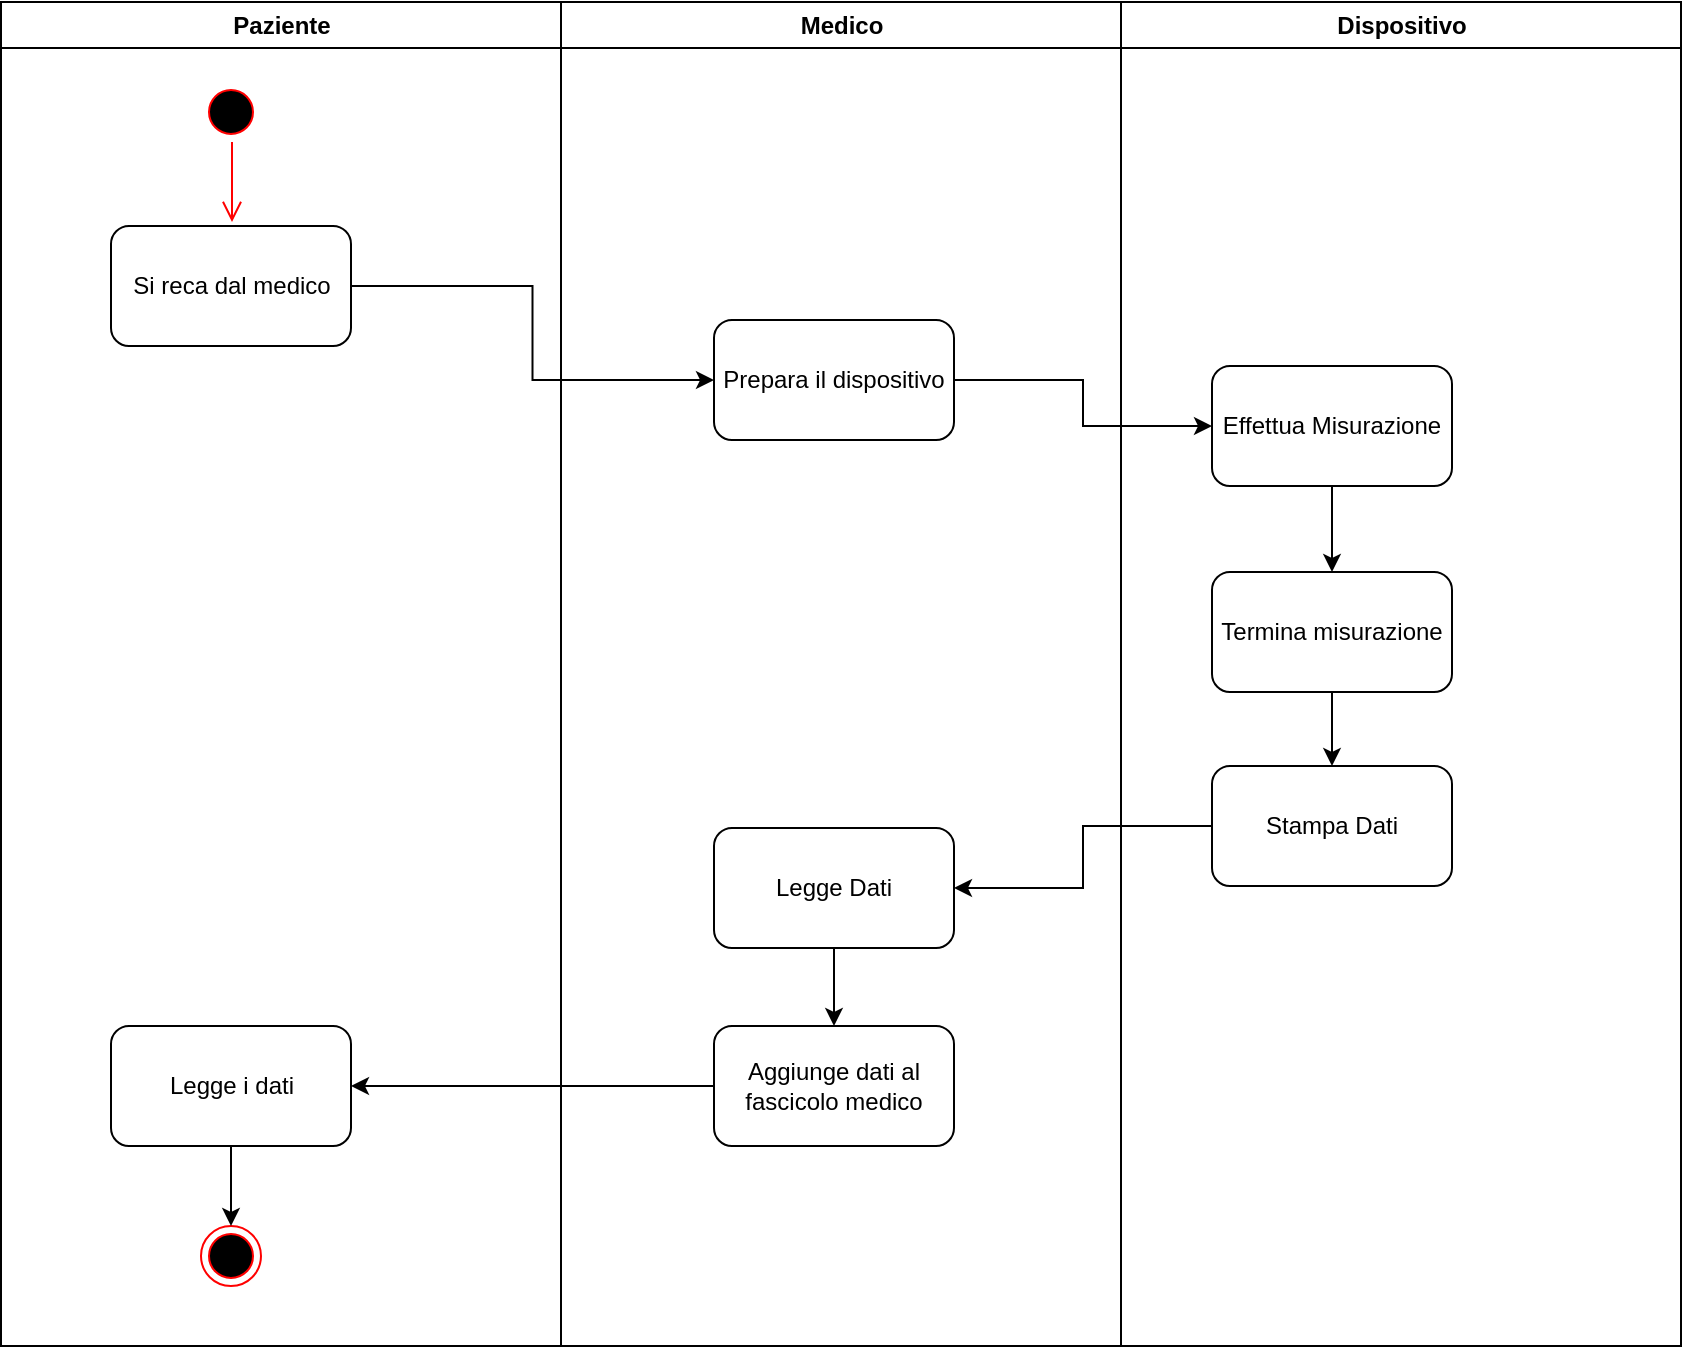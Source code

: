 <mxfile version="16.5.1" type="device"><diagram name="Page-1" id="e7e014a7-5840-1c2e-5031-d8a46d1fe8dd"><mxGraphModel dx="1131" dy="856" grid="1" gridSize="10" guides="1" tooltips="1" connect="1" arrows="1" fold="1" page="1" pageScale="1" pageWidth="1169" pageHeight="826" background="none" math="0" shadow="0"><root><mxCell id="0"/><mxCell id="1" parent="0"/><mxCell id="2" value="Paziente" style="swimlane;whiteSpace=wrap" parent="1" vertex="1"><mxGeometry x="164.5" y="128" width="280" height="672" as="geometry"/></mxCell><mxCell id="5" value="" style="ellipse;shape=startState;fillColor=#000000;strokeColor=#ff0000;" parent="2" vertex="1"><mxGeometry x="100" y="40" width="30" height="30" as="geometry"/></mxCell><mxCell id="6" value="" style="edgeStyle=elbowEdgeStyle;elbow=horizontal;verticalAlign=bottom;endArrow=open;endSize=8;strokeColor=#FF0000;endFill=1;rounded=0" parent="2" source="5" edge="1"><mxGeometry x="100" y="40" as="geometry"><mxPoint x="115.5" y="110" as="targetPoint"/></mxGeometry></mxCell><mxCell id="ZI3mRQbR8QSMBDnAGwQJ-41" value="Si reca dal medico" style="rounded=1;whiteSpace=wrap;html=1;" parent="2" vertex="1"><mxGeometry x="55" y="112" width="120" height="60" as="geometry"/></mxCell><mxCell id="ZI3mRQbR8QSMBDnAGwQJ-54" value="" style="ellipse;html=1;shape=endState;fillColor=#000000;strokeColor=#ff0000;" parent="2" vertex="1"><mxGeometry x="100" y="612" width="30" height="30" as="geometry"/></mxCell><mxCell id="GMnaK8jg0rwNr-lysOcZ-9" style="edgeStyle=orthogonalEdgeStyle;rounded=0;orthogonalLoop=1;jettySize=auto;html=1;exitX=0.5;exitY=1;exitDx=0;exitDy=0;entryX=0.5;entryY=0;entryDx=0;entryDy=0;" edge="1" parent="2" source="GMnaK8jg0rwNr-lysOcZ-7" target="ZI3mRQbR8QSMBDnAGwQJ-54"><mxGeometry relative="1" as="geometry"/></mxCell><mxCell id="GMnaK8jg0rwNr-lysOcZ-7" value="Legge i dati" style="rounded=1;whiteSpace=wrap;html=1;" vertex="1" parent="2"><mxGeometry x="55" y="512" width="120" height="60" as="geometry"/></mxCell><mxCell id="3" value="Medico" style="swimlane;whiteSpace=wrap" parent="1" vertex="1"><mxGeometry x="444.5" y="128" width="280" height="672" as="geometry"/></mxCell><mxCell id="ZI3mRQbR8QSMBDnAGwQJ-42" value="Prepara il dispositivo" style="rounded=1;whiteSpace=wrap;html=1;" parent="3" vertex="1"><mxGeometry x="76.5" y="159" width="120" height="60" as="geometry"/></mxCell><mxCell id="ZI3mRQbR8QSMBDnAGwQJ-53" style="edgeStyle=orthogonalEdgeStyle;rounded=0;orthogonalLoop=1;jettySize=auto;html=1;exitX=0.5;exitY=1;exitDx=0;exitDy=0;" parent="3" source="ZI3mRQbR8QSMBDnAGwQJ-50" target="ZI3mRQbR8QSMBDnAGwQJ-52" edge="1"><mxGeometry relative="1" as="geometry"/></mxCell><mxCell id="ZI3mRQbR8QSMBDnAGwQJ-50" value="Legge Dati" style="rounded=1;whiteSpace=wrap;html=1;" parent="3" vertex="1"><mxGeometry x="76.5" y="413" width="120" height="60" as="geometry"/></mxCell><mxCell id="ZI3mRQbR8QSMBDnAGwQJ-52" value="Aggiunge dati al fascicolo medico" style="rounded=1;whiteSpace=wrap;html=1;" parent="3" vertex="1"><mxGeometry x="76.5" y="512" width="120" height="60" as="geometry"/></mxCell><mxCell id="4" value="Dispositivo" style="swimlane;whiteSpace=wrap" parent="1" vertex="1"><mxGeometry x="724.5" y="128" width="280" height="672" as="geometry"/></mxCell><mxCell id="ZI3mRQbR8QSMBDnAGwQJ-47" style="edgeStyle=orthogonalEdgeStyle;rounded=0;orthogonalLoop=1;jettySize=auto;html=1;exitX=0.5;exitY=1;exitDx=0;exitDy=0;" parent="4" source="ZI3mRQbR8QSMBDnAGwQJ-44" target="ZI3mRQbR8QSMBDnAGwQJ-46" edge="1"><mxGeometry relative="1" as="geometry"/></mxCell><mxCell id="ZI3mRQbR8QSMBDnAGwQJ-44" value="Effettua Misurazione" style="rounded=1;whiteSpace=wrap;html=1;" parent="4" vertex="1"><mxGeometry x="45.5" y="182" width="120" height="60" as="geometry"/></mxCell><mxCell id="ZI3mRQbR8QSMBDnAGwQJ-49" style="edgeStyle=orthogonalEdgeStyle;rounded=0;orthogonalLoop=1;jettySize=auto;html=1;exitX=0.5;exitY=1;exitDx=0;exitDy=0;entryX=0.5;entryY=0;entryDx=0;entryDy=0;" parent="4" source="ZI3mRQbR8QSMBDnAGwQJ-46" target="ZI3mRQbR8QSMBDnAGwQJ-48" edge="1"><mxGeometry relative="1" as="geometry"/></mxCell><mxCell id="ZI3mRQbR8QSMBDnAGwQJ-46" value="Termina misurazione" style="rounded=1;whiteSpace=wrap;html=1;" parent="4" vertex="1"><mxGeometry x="45.5" y="285" width="120" height="60" as="geometry"/></mxCell><mxCell id="ZI3mRQbR8QSMBDnAGwQJ-48" value="Stampa Dati" style="rounded=1;whiteSpace=wrap;html=1;" parent="4" vertex="1"><mxGeometry x="45.5" y="382" width="120" height="60" as="geometry"/></mxCell><mxCell id="ZI3mRQbR8QSMBDnAGwQJ-43" style="edgeStyle=orthogonalEdgeStyle;rounded=0;orthogonalLoop=1;jettySize=auto;html=1;entryX=0;entryY=0.5;entryDx=0;entryDy=0;" parent="1" source="ZI3mRQbR8QSMBDnAGwQJ-41" target="ZI3mRQbR8QSMBDnAGwQJ-42" edge="1"><mxGeometry relative="1" as="geometry"/></mxCell><mxCell id="ZI3mRQbR8QSMBDnAGwQJ-45" style="edgeStyle=orthogonalEdgeStyle;rounded=0;orthogonalLoop=1;jettySize=auto;html=1;entryX=0;entryY=0.5;entryDx=0;entryDy=0;" parent="1" source="ZI3mRQbR8QSMBDnAGwQJ-42" target="ZI3mRQbR8QSMBDnAGwQJ-44" edge="1"><mxGeometry relative="1" as="geometry"/></mxCell><mxCell id="ZI3mRQbR8QSMBDnAGwQJ-51" style="edgeStyle=orthogonalEdgeStyle;rounded=0;orthogonalLoop=1;jettySize=auto;html=1;exitX=0;exitY=0.5;exitDx=0;exitDy=0;entryX=1;entryY=0.5;entryDx=0;entryDy=0;" parent="1" source="ZI3mRQbR8QSMBDnAGwQJ-48" target="ZI3mRQbR8QSMBDnAGwQJ-50" edge="1"><mxGeometry relative="1" as="geometry"/></mxCell><mxCell id="GMnaK8jg0rwNr-lysOcZ-8" style="edgeStyle=orthogonalEdgeStyle;rounded=0;orthogonalLoop=1;jettySize=auto;html=1;" edge="1" parent="1" source="ZI3mRQbR8QSMBDnAGwQJ-52" target="GMnaK8jg0rwNr-lysOcZ-7"><mxGeometry relative="1" as="geometry"/></mxCell></root></mxGraphModel></diagram></mxfile>